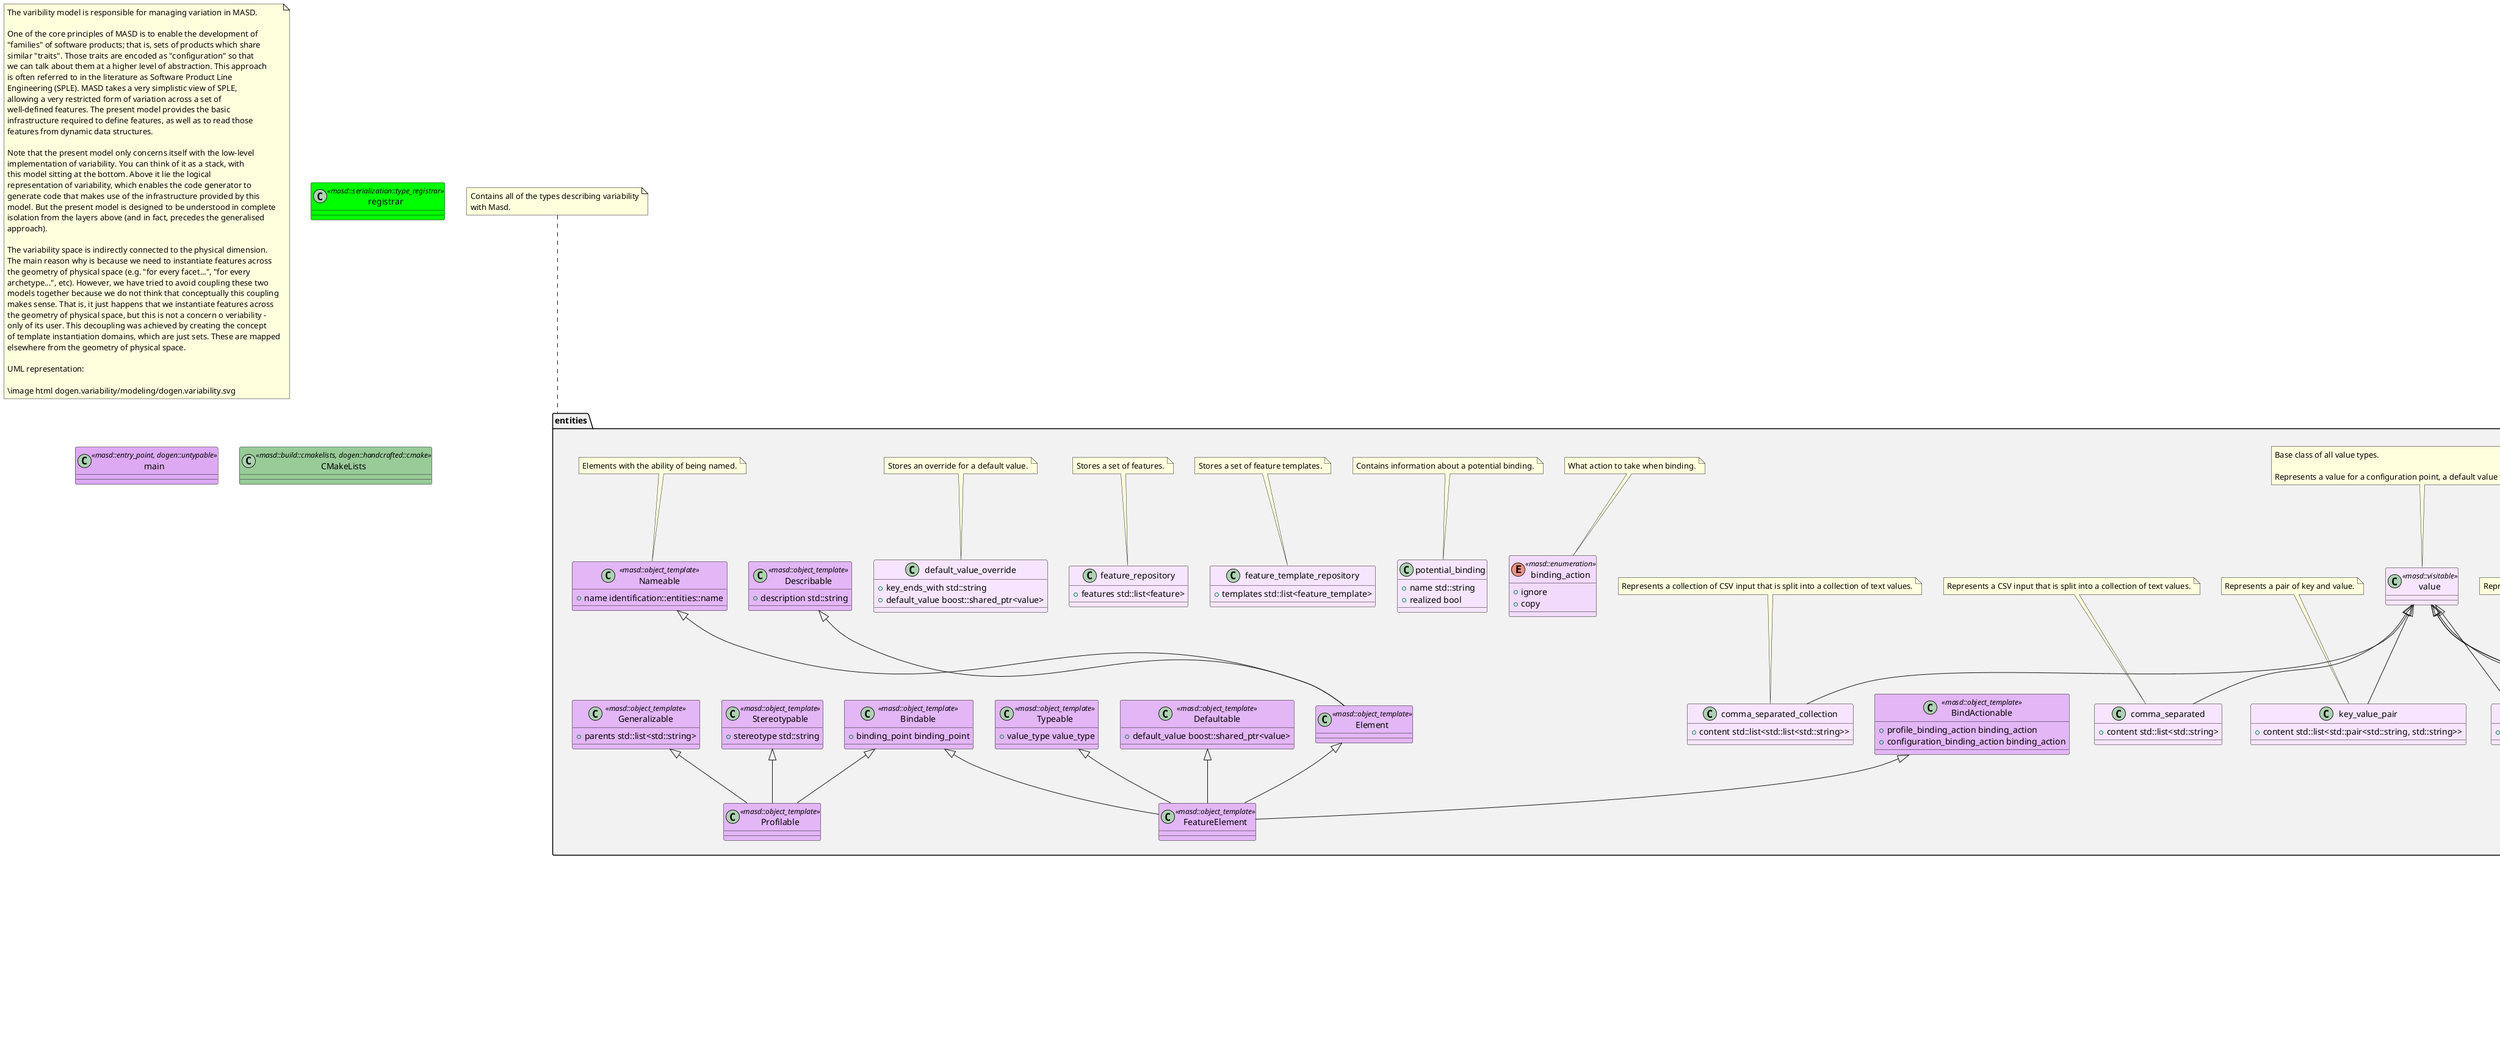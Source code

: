 @startuml
set namespaceSeparator ::
note as N1
The varibility model is responsible for managing variation in MASD.

One of the core principles of MASD is to enable the development of
"families" of software products; that is, sets of products which share
similar "traits". Those traits are encoded as "configuration" so that
we can talk about them at a higher level of abstraction. This approach
is often referred to in the literature as Software Product Line
Engineering (SPLE). MASD takes a very simplistic view of SPLE,
allowing a very restricted form of variation across a set of
well-defined features. The present model provides the basic
infrastructure required to define features, as well as to read those
features from dynamic data structures.

Note that the present model only concerns itself with the low-level
implementation of variability. You can think of it as a stack, with
this model sitting at the bottom. Above it lie the logical
representation of variability, which enables the code generator to
generate code that makes use of the infrastructure provided by this
model. But the present model is designed to be understood in complete
isolation from the layers above (and in fact, precedes the generalised
approach).

The variability space is indirectly connected to the physical dimension.
The main reason why is because we need to instantiate features across
the geometry of physical space (e.g. "for every facet...", "for every
archetype...", etc). However, we have tried to avoid coupling these two
models together because we do not think that conceptually this coupling
makes sense. That is, it just happens that we instantiate features across
the geometry of physical space, but this is not a concern o veriability -
only of its user. This decoupling was achieved by creating the concept
of template instantiation domains, which are just sets. These are mapped
elsewhere from the geometry of physical space.

UML representation:

\image html dogen.variability/modeling/dogen.variability.svg
end note

namespace entities #F2F2F2 {
    class element <<Element>> #F7E5FF {
    }

note top of  element
Represents an element modeling some aspect of variability.
end note

    class feature <<FeatureElement>> #F7E5FF {
        +{field} is_partially_matchable bool
    }

entities::element <|-- entities::feature
note top of  feature
Unit of configuration within Dogen. Defines the domain of values.
end note

    enum binding_point <<masd::enumeration, dogen::convertible>> #F2DAFD {
        +{field} any
        +{field} global
        +{field} element
        +{field} property
        +{field} operation
    }

note top of  binding_point
Determines how a feature can be bound to a modeling element.
end note

    class feature_model #F7E5FF {
        +{field} all std::list<feature>
        +{field} by_name std::unordered_map<std::string, feature>
        +{field} partially_matchable std::unordered_map<std::string, feature>
    }

note top of  feature_model
Container of all available features, organised for querying.
end note

    class feature_template <<FeatureElement, Templateable>> #F7E5FF {
        +{field} default_value_overrides std::list<default_value_override>
    }

entities::element <|-- entities::feature_template
note top of  feature_template
Defines a template that can be used to instantiate features.
end note

    enum value_type <<masd::enumeration, dogen::convertible>> #F2DAFD {
        +{field} text
        +{field} text_collection
        +{field} number
        +{field} boolean
        +{field} key_value_pair
        +{field} comma_separated
        +{field} comma_separated_collection
    }

note top of  value_type
What values can a feature have.
end note

    class profile_template <<Profilable>> #F7E5FF {
        +{field} templates std::list<configuration_point_template>
    }

entities::element <|-- entities::profile_template
note top of  profile_template
Holds a set of templates for configuration points.
end note

    class configuration_point_template <<Templateable>> #F7E5FF {
        +{field} untyped_value std::list<std::string>
    }

entities::element <|-- entities::configuration_point_template
    class value <<masd::visitable>> #F7E5FF {
    }

note top of  value
Base class of all value types.

Represents a value for a configuration point, a default value for a feature, etc.
end note

    class number #F7E5FF {
        +{field} content int
    }

entities::value <|-- entities::number
note top of  number
Represents a numeric integral value.
end note

    class text #F7E5FF {
        +{field} content std::string
    }

entities::value <|-- entities::text
note top of  text
Represents a text value.
end note

    class text_collection #F7E5FF {
        +{field} content std::list<std::string>
    }

entities::value <|-- entities::text_collection
note top of  text_collection
Represents a collection of text values.
end note

    class boolean #F7E5FF {
        +{field} content bool
    }

entities::value <|-- entities::boolean
note top of  boolean
Represents a boolean value.
end note

    class key_value_pair #F7E5FF {
        +{field} content std::list<std::pair<std::string, std::string>>
    }

entities::value <|-- entities::key_value_pair
note top of  key_value_pair
Represents a pair of key and value.
end note

    class configuration <<ConfigurationStore>> #F7E5FF {
        +{field} profile_bindings std::list<potential_binding>
        +{field} configuration_bindings std::list<potential_binding>
        +{field} source_binding_point binding_point
        +{field} from_target bool
    }

entities::element <|-- entities::configuration
    class configuration_point <<Valuable>> #F7E5FF {
    }

entities::element <|-- entities::configuration_point
note top of  configuration_point
Maps a feature name to an instance value
end note

    class Nameable <<masd::object_template>> #E3B6F6 {
        +{field} name identification::entities::name
    }

note top of  Nameable
Elements with the ability of being named.
end note

    class Describable <<masd::object_template>> #E3B6F6 {
        +{field} description std::string
    }

    class Element <<masd::object_template>> #E3B6F6 {
    }

entities::Nameable <|-- entities::Element
entities::Describable <|-- entities::Element
    class Defaultable <<masd::object_template>> #E3B6F6 {
        +{field} default_value boost::shared_ptr<value>
    }

    class Typeable <<masd::object_template>> #E3B6F6 {
        +{field} value_type value_type
    }

    class BindActionable <<masd::object_template>> #E3B6F6 {
        +{field} profile_binding_action binding_action
        +{field} configuration_binding_action binding_action
    }

    class Bindable <<masd::object_template>> #E3B6F6 {
        +{field} binding_point binding_point
    }

    class FeatureElement <<masd::object_template>> #E3B6F6 {
    }

entities::Element <|-- entities::FeatureElement
entities::Defaultable <|-- entities::FeatureElement
entities::Typeable <|-- entities::FeatureElement
entities::BindActionable <|-- entities::FeatureElement
entities::Bindable <|-- entities::FeatureElement
    class Templateable <<masd::object_template>> #E3B6F6 {
        +{field} instantiation_domain_name std::string
    }

    class Valuable <<masd::object_template>> #E3B6F6 {
        +{field} value boost::shared_ptr<value>
    }

    class ConfigurationStore <<masd::object_template>> #E3B6F6 {
        +{field} configuration_points std::unordered_map<std::string, configuration_point>
    }

    class profile <<ConfigurationStore, Profilable>> #F7E5FF {
        +{field} merged bool
        +{field} base_layer_profile std::string
    }

entities::element <|-- entities::profile
    enum binding_action <<masd::enumeration>> #F2DAFD {
        +{field} ignore
        +{field} copy
    }

note top of  binding_action
What action to take when binding.
end note

    class profile_repository #F7E5FF {
        +{field} by_name std::unordered_map<std::string, profile>
        +{field} by_stereotype std::unordered_map<std::string, profile>
    }

    class configuration_model_set #F7E5FF {
        +{field} models std::list<configuration_model>
    }

    class configuration_model #F7E5FF {
        +{field} global boost::shared_ptr<configuration>
        +{field} local std::unordered_map<std::string, boost::shared_ptr<configuration>>
    }

    class profile_template_repository #F7E5FF {
        +{field} templates std::list<profile_template>
    }

    class potential_binding #F7E5FF {
        +{field} name std::string
        +{field} realized bool
    }

note top of  potential_binding
Contains information about a potential binding.
end note

    class feature_template_repository #F7E5FF {
        +{field} templates std::list<feature_template>
    }

note top of  feature_template_repository
Stores a set of feature templates.
end note

    class feature_repository #F7E5FF {
        +{field} features std::list<feature>
    }

note top of  feature_repository
Stores a set of features.
end note

    class default_value_override #F7E5FF {
        +{field} key_ends_with std::string
        +{field} default_value boost::shared_ptr<value>
    }

note top of  default_value_override
Stores an override for a default value.
end note

    class Generalizable <<masd::object_template>> #E3B6F6 {
        +{field} parents std::list<std::string>
    }

    class Stereotypable <<masd::object_template>> #E3B6F6 {
        +{field} stereotype std::string
    }

    class Profilable <<masd::object_template>> #E3B6F6 {
    }

entities::Bindable <|-- entities::Profilable
entities::Generalizable <|-- entities::Profilable
entities::Stereotypable <|-- entities::Profilable
    class comma_separated #F7E5FF {
        +{field} content std::list<std::string>
    }

entities::value <|-- entities::comma_separated
note top of  comma_separated
Represents a CSV input that is split into a collection of text values.
end note

    class comma_separated_collection #F7E5FF {
        +{field} content std::list<std::list<std::string>>
    }

entities::value <|-- entities::comma_separated_collection
note top of  comma_separated_collection
Represents a collection of CSV input that is split into a collection of text values.
end note

}

note top of  entities
Contains all of the types describing variability
with Masd.
end note

namespace helpers #F2F2F2 {
    class feature_selector <<dogen::handcrafted::typeable>> #FFFACD {
    }

    class configuration_factory <<dogen::handcrafted::typeable>> #FFFACD {
    }

    class configuration_point_merger <<dogen::handcrafted::typeable>> #FFFACD {
    }

    class value_factory <<dogen::handcrafted::typeable>> #FFFACD {
    }

    class building_exception <<masd::exception>> #E8C2F8 {
    }

    class selection_exception <<masd::exception>> #E8C2F8 {
    }

    class configuration_selector <<dogen::handcrafted::typeable>> #FFFACD {
    }

    class template_instantiator <<dogen::handcrafted::typeable>> #FFFACD {
    }

    class instantiation_exception <<masd::exception>> #E8C2F8 {
    }

note top of  instantiation_exception
An error occurred whilst instantiating templates.
end note

    class registrar <<dogen::handcrafted::typeable>> #FFFACD {
        +{field} templates_repository entities::feature_template_repository
        +{field} features_repository entities::feature_repository
    }

    class enum_mapper <<dogen::handcrafted::typeable>> #FFFACD {
    }

    class enum_mapping_exception <<masd::exception>> #E8C2F8 {
    }

note top of  enum_mapping_exception
An error occurred whilst mapping enums to or from strings.
end note

    class relational_adapter <<dogen::handcrafted::typeable>> #FFFACD {
    }

    class adaption_exception <<masd::exception>> #E8C2F8 {
    }

note top of  adaption_exception
An error occurred whilst adapting a model.
end note

    class configuration_points_factory <<dogen::handcrafted::typeable>> #FFFACD {
    }

    class merging_exception <<masd::exception>> #E8C2F8 {
    }

note top of  merging_exception
An error occurred whilst merging.
end note

}

namespace transforms #F2F2F2 {
    class feature_model_production_chain <<dogen::handcrafted::typeable>> #FFFACD {
    }

    class feature_template_instantiation_transform <<dogen::handcrafted::typeable>> #FFFACD {
    }

    class feature_model_transform <<dogen::handcrafted::typeable>> #FFFACD {
    }

    class profile_repository_production_chain <<dogen::handcrafted::typeable>> #FFFACD {
    }

    class profile_template_instantiation_transform <<dogen::handcrafted::typeable>> #FFFACD {
    }

    class profile_binding_transform <<dogen::handcrafted::typeable>> #FFFACD {
    }

    class context <<dogen::typeable, dogen::pretty_printable>> #F7E5FF {
        +{field} compatibility_mode bool
        +{field} template_instantiation_domains std::unordered_map<std::string, std::vector<std::string>>
        +{field} tracer boost::shared_ptr<tracing::tracer>
    }

note top of  context
Context for transformations.
end note

    class profile_merging_transform <<dogen::handcrafted::typeable>> #FFFACD {
    }

    class transformation_error <<masd::exception>> #E8C2F8 {
    }

note top of  transformation_error
An error occurred whilst applying a transformation.
end note

    class global_configuration_binding_transform <<dogen::handcrafted::typeable>> #FFFACD {
    }

    class profile_repository_inputs #F7E5FF {
        +{field} profiles std::list<entities::profile>
        +{field} templates std::list<entities::profile_template>
    }

}

namespace features #F2F2F2 {
    class profile <<masd::variability::feature_bundle>> #BAD7D7 {
        +{field} profile masd::variability::text
    }

note top of  profile
Features related to profile processing.
end note

    class initializer <<masd::variability::initializer>> #A9CDCD {
    }

}

note top of  features
Features used by the variability model.
end note

class registrar <<masd::serialization::type_registrar>> #00FF00 {
}

class main <<masd::entry_point, dogen::untypable>> #DDA9F3 {
}

class CMakeLists <<masd::build::cmakelists, dogen::handcrafted::cmake>> #99CB99 {
}

@enduml
